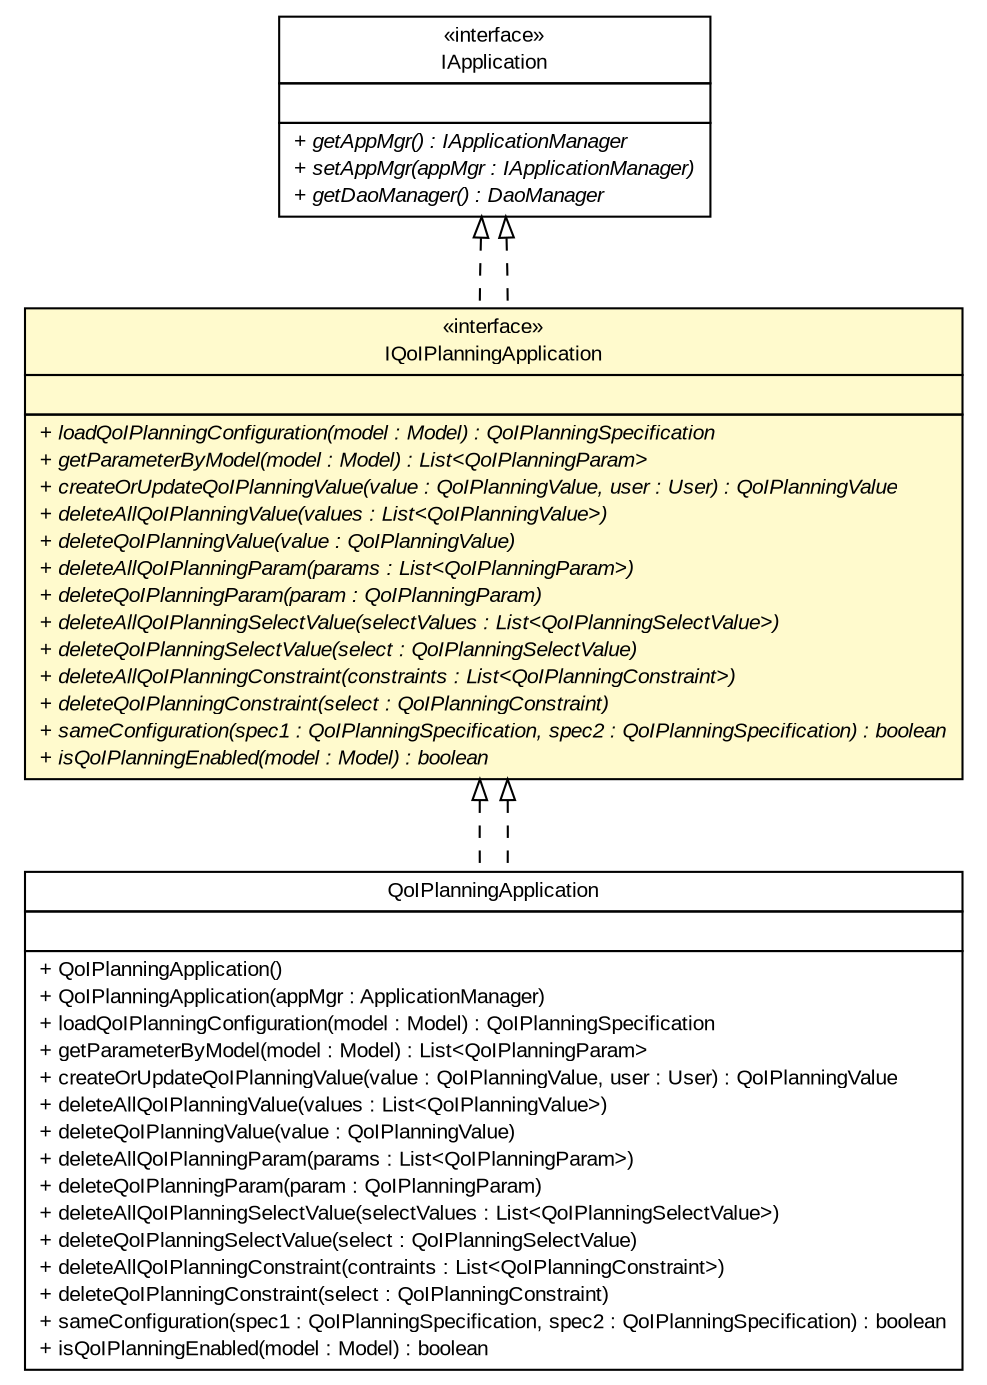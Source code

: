 #!/usr/local/bin/dot
#
# Class diagram 
# Generated by UMLGraph version R5_6-24-gf6e263 (http://www.umlgraph.org/)
#

digraph G {
	edge [fontname="arial",fontsize=10,labelfontname="arial",labelfontsize=10];
	node [fontname="arial",fontsize=10,shape=plaintext];
	nodesep=0.25;
	ranksep=0.5;
	// gov.sandia.cf.application.IApplication
	c188486 [label=<<table title="gov.sandia.cf.application.IApplication" border="0" cellborder="1" cellspacing="0" cellpadding="2" port="p" href="./IApplication.html">
		<tr><td><table border="0" cellspacing="0" cellpadding="1">
<tr><td align="center" balign="center"> &#171;interface&#187; </td></tr>
<tr><td align="center" balign="center"> IApplication </td></tr>
		</table></td></tr>
		<tr><td><table border="0" cellspacing="0" cellpadding="1">
<tr><td align="left" balign="left">  </td></tr>
		</table></td></tr>
		<tr><td><table border="0" cellspacing="0" cellpadding="1">
<tr><td align="left" balign="left"><font face="arial italic" point-size="10.0"> + getAppMgr() : IApplicationManager </font></td></tr>
<tr><td align="left" balign="left"><font face="arial italic" point-size="10.0"> + setAppMgr(appMgr : IApplicationManager) </font></td></tr>
<tr><td align="left" balign="left"><font face="arial italic" point-size="10.0"> + getDaoManager() : DaoManager </font></td></tr>
		</table></td></tr>
		</table>>, URL="./IApplication.html", fontname="arial", fontcolor="black", fontsize=10.0];
	// gov.sandia.cf.application.impl.QoIPlanningApplication
	c188517 [label=<<table title="gov.sandia.cf.application.impl.QoIPlanningApplication" border="0" cellborder="1" cellspacing="0" cellpadding="2" port="p" href="./impl/QoIPlanningApplication.html">
		<tr><td><table border="0" cellspacing="0" cellpadding="1">
<tr><td align="center" balign="center"> QoIPlanningApplication </td></tr>
		</table></td></tr>
		<tr><td><table border="0" cellspacing="0" cellpadding="1">
<tr><td align="left" balign="left">  </td></tr>
		</table></td></tr>
		<tr><td><table border="0" cellspacing="0" cellpadding="1">
<tr><td align="left" balign="left"> + QoIPlanningApplication() </td></tr>
<tr><td align="left" balign="left"> + QoIPlanningApplication(appMgr : ApplicationManager) </td></tr>
<tr><td align="left" balign="left"> + loadQoIPlanningConfiguration(model : Model) : QoIPlanningSpecification </td></tr>
<tr><td align="left" balign="left"> + getParameterByModel(model : Model) : List&lt;QoIPlanningParam&gt; </td></tr>
<tr><td align="left" balign="left"> + createOrUpdateQoIPlanningValue(value : QoIPlanningValue, user : User) : QoIPlanningValue </td></tr>
<tr><td align="left" balign="left"> + deleteAllQoIPlanningValue(values : List&lt;QoIPlanningValue&gt;) </td></tr>
<tr><td align="left" balign="left"> + deleteQoIPlanningValue(value : QoIPlanningValue) </td></tr>
<tr><td align="left" balign="left"> + deleteAllQoIPlanningParam(params : List&lt;QoIPlanningParam&gt;) </td></tr>
<tr><td align="left" balign="left"> + deleteQoIPlanningParam(param : QoIPlanningParam) </td></tr>
<tr><td align="left" balign="left"> + deleteAllQoIPlanningSelectValue(selectValues : List&lt;QoIPlanningSelectValue&gt;) </td></tr>
<tr><td align="left" balign="left"> + deleteQoIPlanningSelectValue(select : QoIPlanningSelectValue) </td></tr>
<tr><td align="left" balign="left"> + deleteAllQoIPlanningConstraint(contraints : List&lt;QoIPlanningConstraint&gt;) </td></tr>
<tr><td align="left" balign="left"> + deleteQoIPlanningConstraint(select : QoIPlanningConstraint) </td></tr>
<tr><td align="left" balign="left"> + sameConfiguration(spec1 : QoIPlanningSpecification, spec2 : QoIPlanningSpecification) : boolean </td></tr>
<tr><td align="left" balign="left"> + isQoIPlanningEnabled(model : Model) : boolean </td></tr>
		</table></td></tr>
		</table>>, URL="./impl/QoIPlanningApplication.html", fontname="arial", fontcolor="black", fontsize=10.0];
	// gov.sandia.cf.application.IQoIPlanningApplication
	c188529 [label=<<table title="gov.sandia.cf.application.IQoIPlanningApplication" border="0" cellborder="1" cellspacing="0" cellpadding="2" port="p" bgcolor="lemonChiffon" href="./IQoIPlanningApplication.html">
		<tr><td><table border="0" cellspacing="0" cellpadding="1">
<tr><td align="center" balign="center"> &#171;interface&#187; </td></tr>
<tr><td align="center" balign="center"> IQoIPlanningApplication </td></tr>
		</table></td></tr>
		<tr><td><table border="0" cellspacing="0" cellpadding="1">
<tr><td align="left" balign="left">  </td></tr>
		</table></td></tr>
		<tr><td><table border="0" cellspacing="0" cellpadding="1">
<tr><td align="left" balign="left"><font face="arial italic" point-size="10.0"> + loadQoIPlanningConfiguration(model : Model) : QoIPlanningSpecification </font></td></tr>
<tr><td align="left" balign="left"><font face="arial italic" point-size="10.0"> + getParameterByModel(model : Model) : List&lt;QoIPlanningParam&gt; </font></td></tr>
<tr><td align="left" balign="left"><font face="arial italic" point-size="10.0"> + createOrUpdateQoIPlanningValue(value : QoIPlanningValue, user : User) : QoIPlanningValue </font></td></tr>
<tr><td align="left" balign="left"><font face="arial italic" point-size="10.0"> + deleteAllQoIPlanningValue(values : List&lt;QoIPlanningValue&gt;) </font></td></tr>
<tr><td align="left" balign="left"><font face="arial italic" point-size="10.0"> + deleteQoIPlanningValue(value : QoIPlanningValue) </font></td></tr>
<tr><td align="left" balign="left"><font face="arial italic" point-size="10.0"> + deleteAllQoIPlanningParam(params : List&lt;QoIPlanningParam&gt;) </font></td></tr>
<tr><td align="left" balign="left"><font face="arial italic" point-size="10.0"> + deleteQoIPlanningParam(param : QoIPlanningParam) </font></td></tr>
<tr><td align="left" balign="left"><font face="arial italic" point-size="10.0"> + deleteAllQoIPlanningSelectValue(selectValues : List&lt;QoIPlanningSelectValue&gt;) </font></td></tr>
<tr><td align="left" balign="left"><font face="arial italic" point-size="10.0"> + deleteQoIPlanningSelectValue(select : QoIPlanningSelectValue) </font></td></tr>
<tr><td align="left" balign="left"><font face="arial italic" point-size="10.0"> + deleteAllQoIPlanningConstraint(constraints : List&lt;QoIPlanningConstraint&gt;) </font></td></tr>
<tr><td align="left" balign="left"><font face="arial italic" point-size="10.0"> + deleteQoIPlanningConstraint(select : QoIPlanningConstraint) </font></td></tr>
<tr><td align="left" balign="left"><font face="arial italic" point-size="10.0"> + sameConfiguration(spec1 : QoIPlanningSpecification, spec2 : QoIPlanningSpecification) : boolean </font></td></tr>
<tr><td align="left" balign="left"><font face="arial italic" point-size="10.0"> + isQoIPlanningEnabled(model : Model) : boolean </font></td></tr>
		</table></td></tr>
		</table>>, URL="./IQoIPlanningApplication.html", fontname="arial", fontcolor="black", fontsize=10.0];
	//gov.sandia.cf.application.impl.QoIPlanningApplication implements gov.sandia.cf.application.IQoIPlanningApplication
	c188529:p -> c188517:p [dir=back,arrowtail=empty,style=dashed];
	//gov.sandia.cf.application.IQoIPlanningApplication implements gov.sandia.cf.application.IApplication
	c188486:p -> c188529:p [dir=back,arrowtail=empty,style=dashed];
	//gov.sandia.cf.application.IQoIPlanningApplication implements gov.sandia.cf.application.IApplication
	c188486:p -> c188529:p [dir=back,arrowtail=empty,style=dashed];
	//gov.sandia.cf.application.impl.QoIPlanningApplication implements gov.sandia.cf.application.IQoIPlanningApplication
	c188529:p -> c188517:p [dir=back,arrowtail=empty,style=dashed];
}


